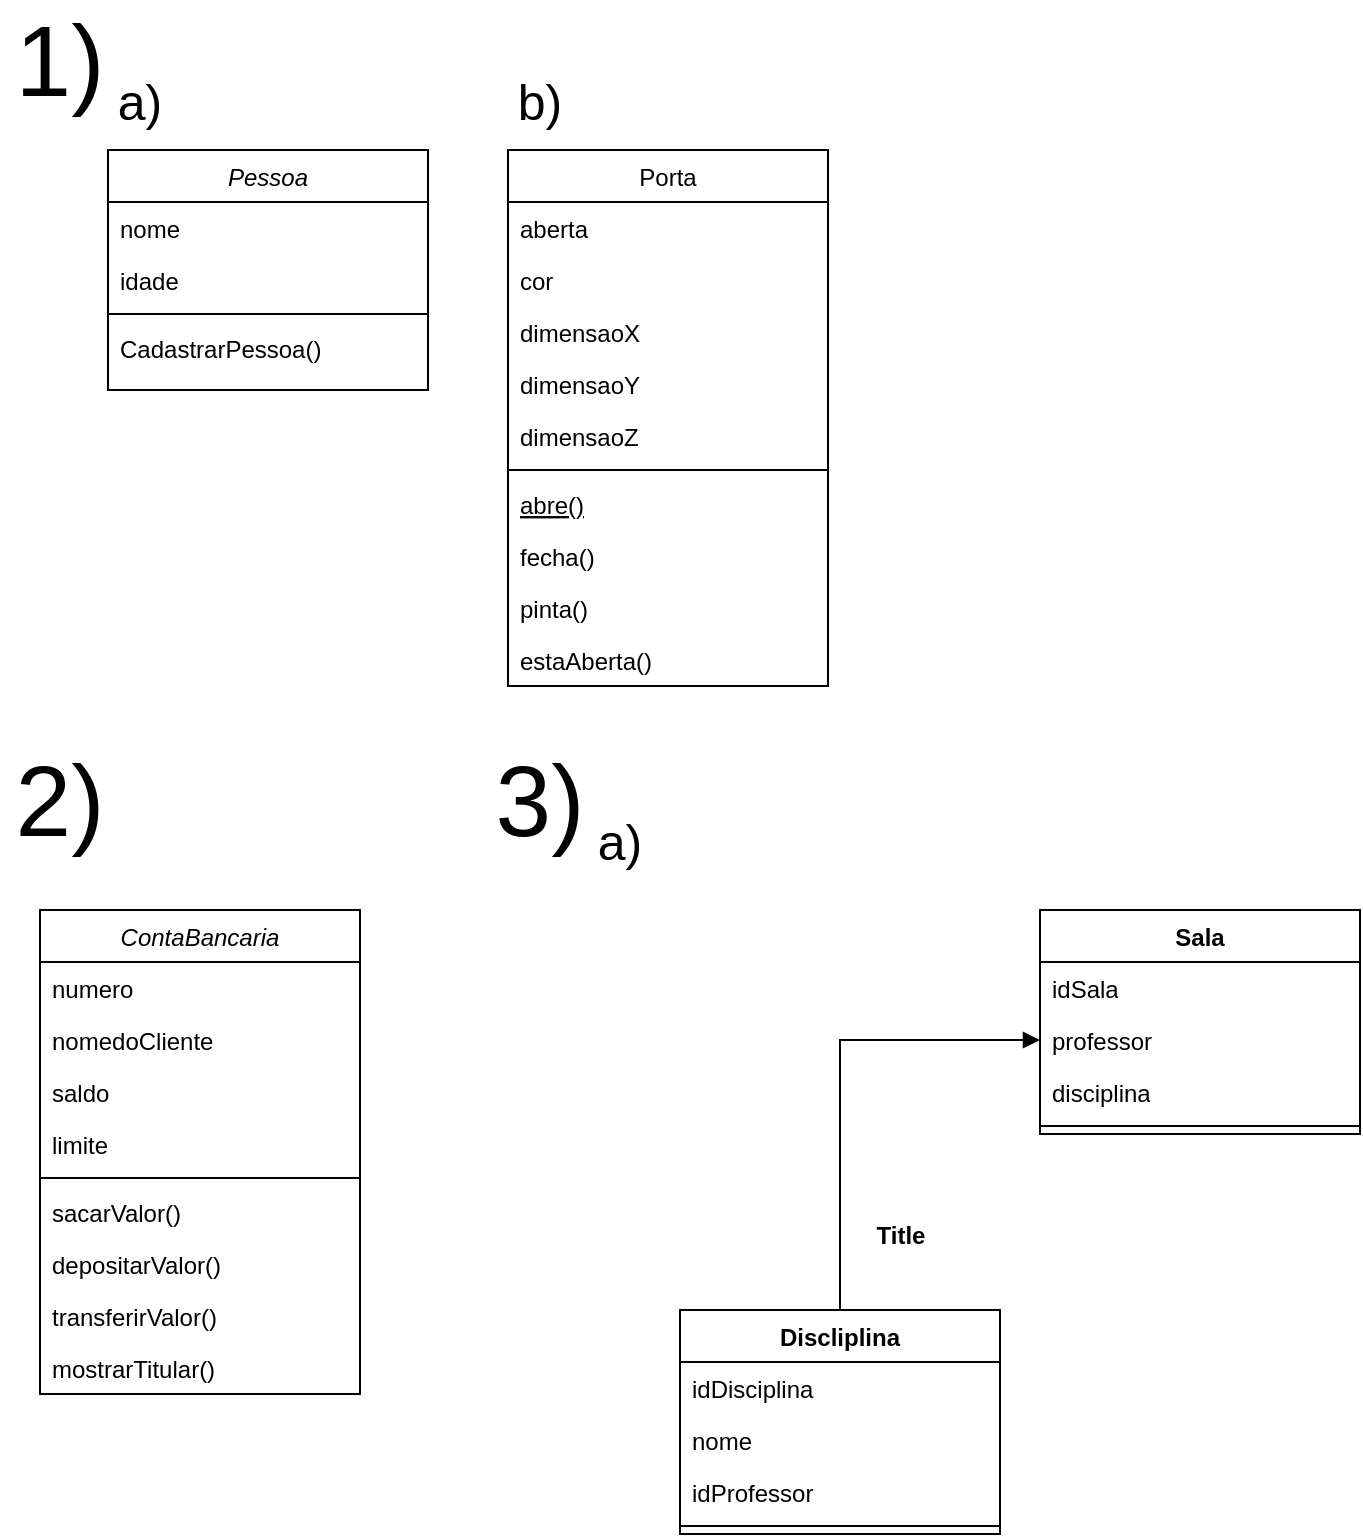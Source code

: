 <mxfile version="26.1.0">
  <diagram id="C5RBs43oDa-KdzZeNtuy" name="Page-1">
    <mxGraphModel dx="330" dy="1493" grid="1" gridSize="10" guides="1" tooltips="1" connect="1" arrows="1" fold="1" page="1" pageScale="1" pageWidth="827" pageHeight="1169" math="0" shadow="0">
      <root>
        <mxCell id="WIyWlLk6GJQsqaUBKTNV-0" />
        <mxCell id="WIyWlLk6GJQsqaUBKTNV-1" parent="WIyWlLk6GJQsqaUBKTNV-0" />
        <mxCell id="zkfFHV4jXpPFQw0GAbJ--0" value="Pessoa" style="swimlane;fontStyle=2;align=center;verticalAlign=top;childLayout=stackLayout;horizontal=1;startSize=26;horizontalStack=0;resizeParent=1;resizeLast=0;collapsible=1;marginBottom=0;rounded=0;shadow=0;strokeWidth=1;" parent="WIyWlLk6GJQsqaUBKTNV-1" vertex="1">
          <mxGeometry x="54" y="-1090" width="160" height="120" as="geometry">
            <mxRectangle x="230" y="140" width="160" height="26" as="alternateBounds" />
          </mxGeometry>
        </mxCell>
        <mxCell id="zkfFHV4jXpPFQw0GAbJ--1" value="nome&#xa;" style="text;align=left;verticalAlign=top;spacingLeft=4;spacingRight=4;overflow=hidden;rotatable=0;points=[[0,0.5],[1,0.5]];portConstraint=eastwest;" parent="zkfFHV4jXpPFQw0GAbJ--0" vertex="1">
          <mxGeometry y="26" width="160" height="26" as="geometry" />
        </mxCell>
        <mxCell id="zkfFHV4jXpPFQw0GAbJ--2" value="idade" style="text;align=left;verticalAlign=top;spacingLeft=4;spacingRight=4;overflow=hidden;rotatable=0;points=[[0,0.5],[1,0.5]];portConstraint=eastwest;rounded=0;shadow=0;html=0;" parent="zkfFHV4jXpPFQw0GAbJ--0" vertex="1">
          <mxGeometry y="52" width="160" height="26" as="geometry" />
        </mxCell>
        <mxCell id="zkfFHV4jXpPFQw0GAbJ--4" value="" style="line;html=1;strokeWidth=1;align=left;verticalAlign=middle;spacingTop=-1;spacingLeft=3;spacingRight=3;rotatable=0;labelPosition=right;points=[];portConstraint=eastwest;" parent="zkfFHV4jXpPFQw0GAbJ--0" vertex="1">
          <mxGeometry y="78" width="160" height="8" as="geometry" />
        </mxCell>
        <mxCell id="zkfFHV4jXpPFQw0GAbJ--5" value="CadastrarPessoa()" style="text;align=left;verticalAlign=top;spacingLeft=4;spacingRight=4;overflow=hidden;rotatable=0;points=[[0,0.5],[1,0.5]];portConstraint=eastwest;" parent="zkfFHV4jXpPFQw0GAbJ--0" vertex="1">
          <mxGeometry y="86" width="160" height="26" as="geometry" />
        </mxCell>
        <mxCell id="zkfFHV4jXpPFQw0GAbJ--6" value="Porta" style="swimlane;fontStyle=0;align=center;verticalAlign=top;childLayout=stackLayout;horizontal=1;startSize=26;horizontalStack=0;resizeParent=1;resizeLast=0;collapsible=1;marginBottom=0;rounded=0;shadow=0;strokeWidth=1;" parent="WIyWlLk6GJQsqaUBKTNV-1" vertex="1">
          <mxGeometry x="254" y="-1090" width="160" height="268" as="geometry">
            <mxRectangle x="130" y="380" width="160" height="26" as="alternateBounds" />
          </mxGeometry>
        </mxCell>
        <mxCell id="zkfFHV4jXpPFQw0GAbJ--7" value="aberta" style="text;align=left;verticalAlign=top;spacingLeft=4;spacingRight=4;overflow=hidden;rotatable=0;points=[[0,0.5],[1,0.5]];portConstraint=eastwest;" parent="zkfFHV4jXpPFQw0GAbJ--6" vertex="1">
          <mxGeometry y="26" width="160" height="26" as="geometry" />
        </mxCell>
        <mxCell id="zkfFHV4jXpPFQw0GAbJ--8" value="cor" style="text;align=left;verticalAlign=top;spacingLeft=4;spacingRight=4;overflow=hidden;rotatable=0;points=[[0,0.5],[1,0.5]];portConstraint=eastwest;rounded=0;shadow=0;html=0;" parent="zkfFHV4jXpPFQw0GAbJ--6" vertex="1">
          <mxGeometry y="52" width="160" height="26" as="geometry" />
        </mxCell>
        <mxCell id="nE7oXFHT_7Qgai8hMC7--0" value="dimensaoX" style="text;align=left;verticalAlign=top;spacingLeft=4;spacingRight=4;overflow=hidden;rotatable=0;points=[[0,0.5],[1,0.5]];portConstraint=eastwest;rounded=0;shadow=0;html=0;" vertex="1" parent="zkfFHV4jXpPFQw0GAbJ--6">
          <mxGeometry y="78" width="160" height="26" as="geometry" />
        </mxCell>
        <mxCell id="nE7oXFHT_7Qgai8hMC7--1" value="dimensaoY" style="text;align=left;verticalAlign=top;spacingLeft=4;spacingRight=4;overflow=hidden;rotatable=0;points=[[0,0.5],[1,0.5]];portConstraint=eastwest;rounded=0;shadow=0;html=0;" vertex="1" parent="zkfFHV4jXpPFQw0GAbJ--6">
          <mxGeometry y="104" width="160" height="26" as="geometry" />
        </mxCell>
        <mxCell id="nE7oXFHT_7Qgai8hMC7--2" value="dimensaoZ" style="text;align=left;verticalAlign=top;spacingLeft=4;spacingRight=4;overflow=hidden;rotatable=0;points=[[0,0.5],[1,0.5]];portConstraint=eastwest;rounded=0;shadow=0;html=0;" vertex="1" parent="zkfFHV4jXpPFQw0GAbJ--6">
          <mxGeometry y="130" width="160" height="26" as="geometry" />
        </mxCell>
        <mxCell id="zkfFHV4jXpPFQw0GAbJ--9" value="" style="line;html=1;strokeWidth=1;align=left;verticalAlign=middle;spacingTop=-1;spacingLeft=3;spacingRight=3;rotatable=0;labelPosition=right;points=[];portConstraint=eastwest;" parent="zkfFHV4jXpPFQw0GAbJ--6" vertex="1">
          <mxGeometry y="156" width="160" height="8" as="geometry" />
        </mxCell>
        <mxCell id="zkfFHV4jXpPFQw0GAbJ--10" value="abre()" style="text;align=left;verticalAlign=top;spacingLeft=4;spacingRight=4;overflow=hidden;rotatable=0;points=[[0,0.5],[1,0.5]];portConstraint=eastwest;fontStyle=4" parent="zkfFHV4jXpPFQw0GAbJ--6" vertex="1">
          <mxGeometry y="164" width="160" height="26" as="geometry" />
        </mxCell>
        <mxCell id="zkfFHV4jXpPFQw0GAbJ--11" value="fecha()" style="text;align=left;verticalAlign=top;spacingLeft=4;spacingRight=4;overflow=hidden;rotatable=0;points=[[0,0.5],[1,0.5]];portConstraint=eastwest;" parent="zkfFHV4jXpPFQw0GAbJ--6" vertex="1">
          <mxGeometry y="190" width="160" height="26" as="geometry" />
        </mxCell>
        <mxCell id="nE7oXFHT_7Qgai8hMC7--3" value="pinta()" style="text;align=left;verticalAlign=top;spacingLeft=4;spacingRight=4;overflow=hidden;rotatable=0;points=[[0,0.5],[1,0.5]];portConstraint=eastwest;" vertex="1" parent="zkfFHV4jXpPFQw0GAbJ--6">
          <mxGeometry y="216" width="160" height="26" as="geometry" />
        </mxCell>
        <mxCell id="nE7oXFHT_7Qgai8hMC7--4" value="estaAberta()" style="text;align=left;verticalAlign=top;spacingLeft=4;spacingRight=4;overflow=hidden;rotatable=0;points=[[0,0.5],[1,0.5]];portConstraint=eastwest;" vertex="1" parent="zkfFHV4jXpPFQw0GAbJ--6">
          <mxGeometry y="242" width="160" height="26" as="geometry" />
        </mxCell>
        <mxCell id="nE7oXFHT_7Qgai8hMC7--5" value="&lt;span style=&quot;font-size: 50px;&quot;&gt;1)&lt;/span&gt;" style="text;html=1;align=center;verticalAlign=middle;whiteSpace=wrap;rounded=0;" vertex="1" parent="WIyWlLk6GJQsqaUBKTNV-1">
          <mxGeometry y="-1150" width="60" height="30" as="geometry" />
        </mxCell>
        <mxCell id="nE7oXFHT_7Qgai8hMC7--8" value="&lt;font style=&quot;font-size: 25px;&quot;&gt;a)&lt;/font&gt;" style="text;html=1;align=center;verticalAlign=middle;whiteSpace=wrap;rounded=0;" vertex="1" parent="WIyWlLk6GJQsqaUBKTNV-1">
          <mxGeometry x="40" y="-1130" width="60" height="30" as="geometry" />
        </mxCell>
        <mxCell id="nE7oXFHT_7Qgai8hMC7--9" value="&lt;font style=&quot;font-size: 25px;&quot;&gt;b)&lt;/font&gt;" style="text;html=1;align=center;verticalAlign=middle;whiteSpace=wrap;rounded=0;" vertex="1" parent="WIyWlLk6GJQsqaUBKTNV-1">
          <mxGeometry x="240" y="-1130" width="60" height="30" as="geometry" />
        </mxCell>
        <mxCell id="nE7oXFHT_7Qgai8hMC7--10" value="&lt;span style=&quot;font-size: 50px;&quot;&gt;2&lt;/span&gt;&lt;span style=&quot;font-size: 50px; background-color: transparent; color: light-dark(rgb(0, 0, 0), rgb(255, 255, 255));&quot;&gt;)&lt;/span&gt;" style="text;html=1;align=center;verticalAlign=middle;whiteSpace=wrap;rounded=0;" vertex="1" parent="WIyWlLk6GJQsqaUBKTNV-1">
          <mxGeometry y="-780" width="60" height="30" as="geometry" />
        </mxCell>
        <mxCell id="nE7oXFHT_7Qgai8hMC7--11" value="&lt;span style=&quot;font-weight: normal;&quot;&gt;&lt;i&gt;ContaBancaria&lt;/i&gt;&lt;/span&gt;" style="swimlane;fontStyle=1;align=center;verticalAlign=top;childLayout=stackLayout;horizontal=1;startSize=26;horizontalStack=0;resizeParent=1;resizeParentMax=0;resizeLast=0;collapsible=1;marginBottom=0;whiteSpace=wrap;html=1;" vertex="1" parent="WIyWlLk6GJQsqaUBKTNV-1">
          <mxGeometry x="20" y="-710" width="160" height="242" as="geometry" />
        </mxCell>
        <mxCell id="nE7oXFHT_7Qgai8hMC7--12" value="numero" style="text;strokeColor=none;fillColor=none;align=left;verticalAlign=top;spacingLeft=4;spacingRight=4;overflow=hidden;rotatable=0;points=[[0,0.5],[1,0.5]];portConstraint=eastwest;whiteSpace=wrap;html=1;" vertex="1" parent="nE7oXFHT_7Qgai8hMC7--11">
          <mxGeometry y="26" width="160" height="26" as="geometry" />
        </mxCell>
        <mxCell id="nE7oXFHT_7Qgai8hMC7--15" value="nomedoCliente" style="text;strokeColor=none;fillColor=none;align=left;verticalAlign=top;spacingLeft=4;spacingRight=4;overflow=hidden;rotatable=0;points=[[0,0.5],[1,0.5]];portConstraint=eastwest;whiteSpace=wrap;html=1;" vertex="1" parent="nE7oXFHT_7Qgai8hMC7--11">
          <mxGeometry y="52" width="160" height="26" as="geometry" />
        </mxCell>
        <mxCell id="nE7oXFHT_7Qgai8hMC7--16" value="saldo&lt;div&gt;&lt;br&gt;&lt;/div&gt;" style="text;strokeColor=none;fillColor=none;align=left;verticalAlign=top;spacingLeft=4;spacingRight=4;overflow=hidden;rotatable=0;points=[[0,0.5],[1,0.5]];portConstraint=eastwest;whiteSpace=wrap;html=1;" vertex="1" parent="nE7oXFHT_7Qgai8hMC7--11">
          <mxGeometry y="78" width="160" height="26" as="geometry" />
        </mxCell>
        <mxCell id="nE7oXFHT_7Qgai8hMC7--17" value="&lt;div&gt;limite&lt;/div&gt;" style="text;strokeColor=none;fillColor=none;align=left;verticalAlign=top;spacingLeft=4;spacingRight=4;overflow=hidden;rotatable=0;points=[[0,0.5],[1,0.5]];portConstraint=eastwest;whiteSpace=wrap;html=1;" vertex="1" parent="nE7oXFHT_7Qgai8hMC7--11">
          <mxGeometry y="104" width="160" height="26" as="geometry" />
        </mxCell>
        <mxCell id="nE7oXFHT_7Qgai8hMC7--13" value="" style="line;strokeWidth=1;fillColor=none;align=left;verticalAlign=middle;spacingTop=-1;spacingLeft=3;spacingRight=3;rotatable=0;labelPosition=right;points=[];portConstraint=eastwest;strokeColor=inherit;" vertex="1" parent="nE7oXFHT_7Qgai8hMC7--11">
          <mxGeometry y="130" width="160" height="8" as="geometry" />
        </mxCell>
        <mxCell id="nE7oXFHT_7Qgai8hMC7--14" value="sacarValor()" style="text;strokeColor=none;fillColor=none;align=left;verticalAlign=top;spacingLeft=4;spacingRight=4;overflow=hidden;rotatable=0;points=[[0,0.5],[1,0.5]];portConstraint=eastwest;whiteSpace=wrap;html=1;" vertex="1" parent="nE7oXFHT_7Qgai8hMC7--11">
          <mxGeometry y="138" width="160" height="26" as="geometry" />
        </mxCell>
        <mxCell id="nE7oXFHT_7Qgai8hMC7--18" value="depositarValor()" style="text;strokeColor=none;fillColor=none;align=left;verticalAlign=top;spacingLeft=4;spacingRight=4;overflow=hidden;rotatable=0;points=[[0,0.5],[1,0.5]];portConstraint=eastwest;whiteSpace=wrap;html=1;" vertex="1" parent="nE7oXFHT_7Qgai8hMC7--11">
          <mxGeometry y="164" width="160" height="26" as="geometry" />
        </mxCell>
        <mxCell id="nE7oXFHT_7Qgai8hMC7--19" value="transferirValor()" style="text;strokeColor=none;fillColor=none;align=left;verticalAlign=top;spacingLeft=4;spacingRight=4;overflow=hidden;rotatable=0;points=[[0,0.5],[1,0.5]];portConstraint=eastwest;whiteSpace=wrap;html=1;" vertex="1" parent="nE7oXFHT_7Qgai8hMC7--11">
          <mxGeometry y="190" width="160" height="26" as="geometry" />
        </mxCell>
        <mxCell id="nE7oXFHT_7Qgai8hMC7--20" value="mostrarTitular()" style="text;strokeColor=none;fillColor=none;align=left;verticalAlign=top;spacingLeft=4;spacingRight=4;overflow=hidden;rotatable=0;points=[[0,0.5],[1,0.5]];portConstraint=eastwest;whiteSpace=wrap;html=1;" vertex="1" parent="nE7oXFHT_7Qgai8hMC7--11">
          <mxGeometry y="216" width="160" height="26" as="geometry" />
        </mxCell>
        <mxCell id="nE7oXFHT_7Qgai8hMC7--21" value="&lt;span style=&quot;font-size: 50px;&quot;&gt;3)&lt;/span&gt;" style="text;html=1;align=center;verticalAlign=middle;whiteSpace=wrap;rounded=0;" vertex="1" parent="WIyWlLk6GJQsqaUBKTNV-1">
          <mxGeometry x="240" y="-780" width="60" height="30" as="geometry" />
        </mxCell>
        <mxCell id="nE7oXFHT_7Qgai8hMC7--22" value="&lt;font style=&quot;font-size: 25px;&quot;&gt;a)&lt;/font&gt;" style="text;html=1;align=center;verticalAlign=middle;whiteSpace=wrap;rounded=0;" vertex="1" parent="WIyWlLk6GJQsqaUBKTNV-1">
          <mxGeometry x="280" y="-760" width="60" height="30" as="geometry" />
        </mxCell>
        <mxCell id="nE7oXFHT_7Qgai8hMC7--24" value="Sala" style="swimlane;fontStyle=1;align=center;verticalAlign=top;childLayout=stackLayout;horizontal=1;startSize=26;horizontalStack=0;resizeParent=1;resizeParentMax=0;resizeLast=0;collapsible=1;marginBottom=0;whiteSpace=wrap;html=1;" vertex="1" parent="WIyWlLk6GJQsqaUBKTNV-1">
          <mxGeometry x="520" y="-710" width="160" height="112" as="geometry" />
        </mxCell>
        <mxCell id="nE7oXFHT_7Qgai8hMC7--25" value="idSala" style="text;strokeColor=none;fillColor=none;align=left;verticalAlign=top;spacingLeft=4;spacingRight=4;overflow=hidden;rotatable=0;points=[[0,0.5],[1,0.5]];portConstraint=eastwest;whiteSpace=wrap;html=1;" vertex="1" parent="nE7oXFHT_7Qgai8hMC7--24">
          <mxGeometry y="26" width="160" height="26" as="geometry" />
        </mxCell>
        <mxCell id="nE7oXFHT_7Qgai8hMC7--36" value="professor" style="text;strokeColor=none;fillColor=none;align=left;verticalAlign=top;spacingLeft=4;spacingRight=4;overflow=hidden;rotatable=0;points=[[0,0.5],[1,0.5]];portConstraint=eastwest;whiteSpace=wrap;html=1;" vertex="1" parent="nE7oXFHT_7Qgai8hMC7--24">
          <mxGeometry y="52" width="160" height="26" as="geometry" />
        </mxCell>
        <mxCell id="nE7oXFHT_7Qgai8hMC7--35" value="disciplina" style="text;strokeColor=none;fillColor=none;align=left;verticalAlign=top;spacingLeft=4;spacingRight=4;overflow=hidden;rotatable=0;points=[[0,0.5],[1,0.5]];portConstraint=eastwest;whiteSpace=wrap;html=1;" vertex="1" parent="nE7oXFHT_7Qgai8hMC7--24">
          <mxGeometry y="78" width="160" height="26" as="geometry" />
        </mxCell>
        <mxCell id="nE7oXFHT_7Qgai8hMC7--26" value="" style="line;strokeWidth=1;fillColor=none;align=left;verticalAlign=middle;spacingTop=-1;spacingLeft=3;spacingRight=3;rotatable=0;labelPosition=right;points=[];portConstraint=eastwest;strokeColor=inherit;" vertex="1" parent="nE7oXFHT_7Qgai8hMC7--24">
          <mxGeometry y="104" width="160" height="8" as="geometry" />
        </mxCell>
        <mxCell id="nE7oXFHT_7Qgai8hMC7--28" value="Discliplina" style="swimlane;fontStyle=1;align=center;verticalAlign=top;childLayout=stackLayout;horizontal=1;startSize=26;horizontalStack=0;resizeParent=1;resizeParentMax=0;resizeLast=0;collapsible=1;marginBottom=0;whiteSpace=wrap;html=1;" vertex="1" parent="WIyWlLk6GJQsqaUBKTNV-1">
          <mxGeometry x="340" y="-510" width="160" height="112" as="geometry" />
        </mxCell>
        <mxCell id="nE7oXFHT_7Qgai8hMC7--37" value="" style="endArrow=block;endFill=1;html=1;edgeStyle=orthogonalEdgeStyle;align=left;verticalAlign=top;rounded=0;entryX=0;entryY=0.5;entryDx=0;entryDy=0;" edge="1" parent="nE7oXFHT_7Qgai8hMC7--28" target="nE7oXFHT_7Qgai8hMC7--36">
          <mxGeometry x="-1" relative="1" as="geometry">
            <mxPoint x="80" as="sourcePoint" />
            <mxPoint x="240" y="10" as="targetPoint" />
            <Array as="points">
              <mxPoint x="80" y="-135" />
            </Array>
          </mxGeometry>
        </mxCell>
        <mxCell id="nE7oXFHT_7Qgai8hMC7--29" value="idDisciplina" style="text;strokeColor=none;fillColor=none;align=left;verticalAlign=top;spacingLeft=4;spacingRight=4;overflow=hidden;rotatable=0;points=[[0,0.5],[1,0.5]];portConstraint=eastwest;whiteSpace=wrap;html=1;" vertex="1" parent="nE7oXFHT_7Qgai8hMC7--28">
          <mxGeometry y="26" width="160" height="26" as="geometry" />
        </mxCell>
        <mxCell id="nE7oXFHT_7Qgai8hMC7--34" value="nome" style="text;strokeColor=none;fillColor=none;align=left;verticalAlign=top;spacingLeft=4;spacingRight=4;overflow=hidden;rotatable=0;points=[[0,0.5],[1,0.5]];portConstraint=eastwest;whiteSpace=wrap;html=1;" vertex="1" parent="nE7oXFHT_7Qgai8hMC7--28">
          <mxGeometry y="52" width="160" height="26" as="geometry" />
        </mxCell>
        <mxCell id="nE7oXFHT_7Qgai8hMC7--32" value="idProfessor" style="text;strokeColor=none;fillColor=none;align=left;verticalAlign=top;spacingLeft=4;spacingRight=4;overflow=hidden;rotatable=0;points=[[0,0.5],[1,0.5]];portConstraint=eastwest;whiteSpace=wrap;html=1;" vertex="1" parent="nE7oXFHT_7Qgai8hMC7--28">
          <mxGeometry y="78" width="160" height="26" as="geometry" />
        </mxCell>
        <mxCell id="nE7oXFHT_7Qgai8hMC7--30" value="" style="line;strokeWidth=1;fillColor=none;align=left;verticalAlign=middle;spacingTop=-1;spacingLeft=3;spacingRight=3;rotatable=0;labelPosition=right;points=[];portConstraint=eastwest;strokeColor=inherit;" vertex="1" parent="nE7oXFHT_7Qgai8hMC7--28">
          <mxGeometry y="104" width="160" height="8" as="geometry" />
        </mxCell>
        <mxCell id="nE7oXFHT_7Qgai8hMC7--39" value="Title" style="text;align=center;fontStyle=1;verticalAlign=middle;spacingLeft=3;spacingRight=3;strokeColor=none;rotatable=0;points=[[0,0.5],[1,0.5]];portConstraint=eastwest;html=1;" vertex="1" parent="WIyWlLk6GJQsqaUBKTNV-1">
          <mxGeometry x="410" y="-560" width="80" height="26" as="geometry" />
        </mxCell>
      </root>
    </mxGraphModel>
  </diagram>
</mxfile>
